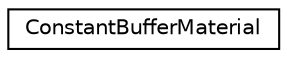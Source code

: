 digraph "クラス階層図"
{
 // LATEX_PDF_SIZE
  edge [fontname="Helvetica",fontsize="10",labelfontname="Helvetica",labelfontsize="10"];
  node [fontname="Helvetica",fontsize="10",shape=record];
  rankdir="LR";
  Node0 [label="ConstantBufferMaterial",height=0.2,width=0.4,color="black", fillcolor="white", style="filled",URL="$struct_constant_buffer_material.html",tooltip=" "];
}

